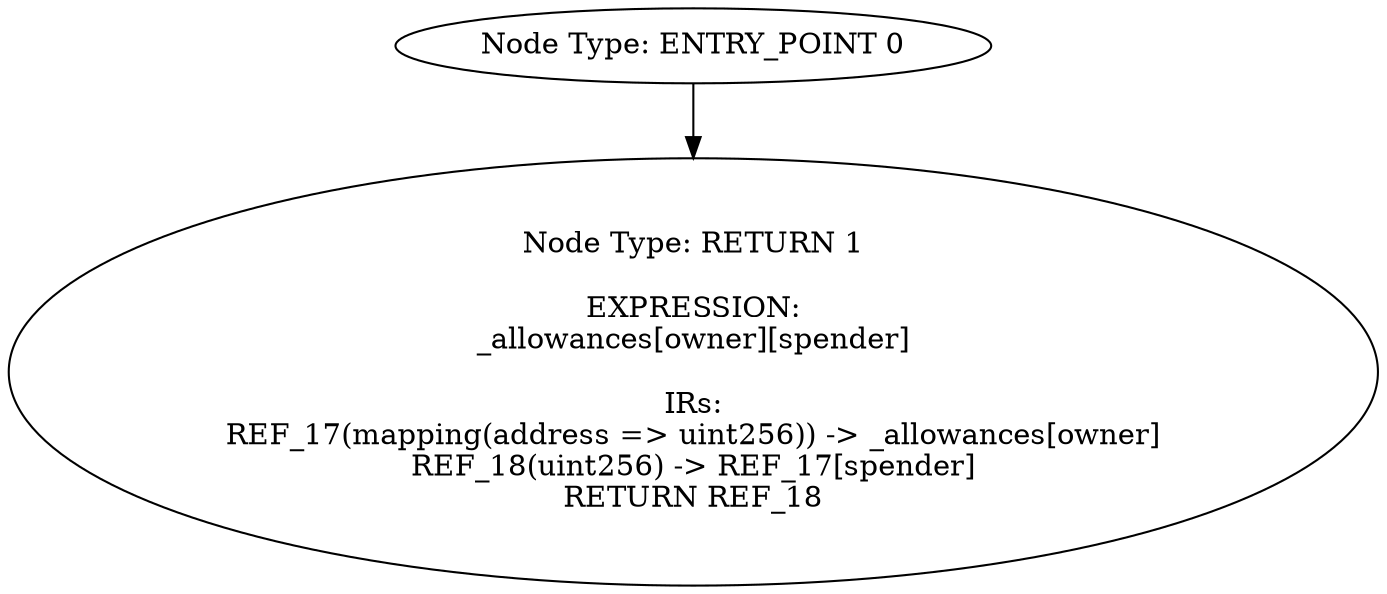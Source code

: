 digraph{
0[label="Node Type: ENTRY_POINT 0
"];
0->1;
1[label="Node Type: RETURN 1

EXPRESSION:
_allowances[owner][spender]

IRs:
REF_17(mapping(address => uint256)) -> _allowances[owner]
REF_18(uint256) -> REF_17[spender]
RETURN REF_18"];
}
